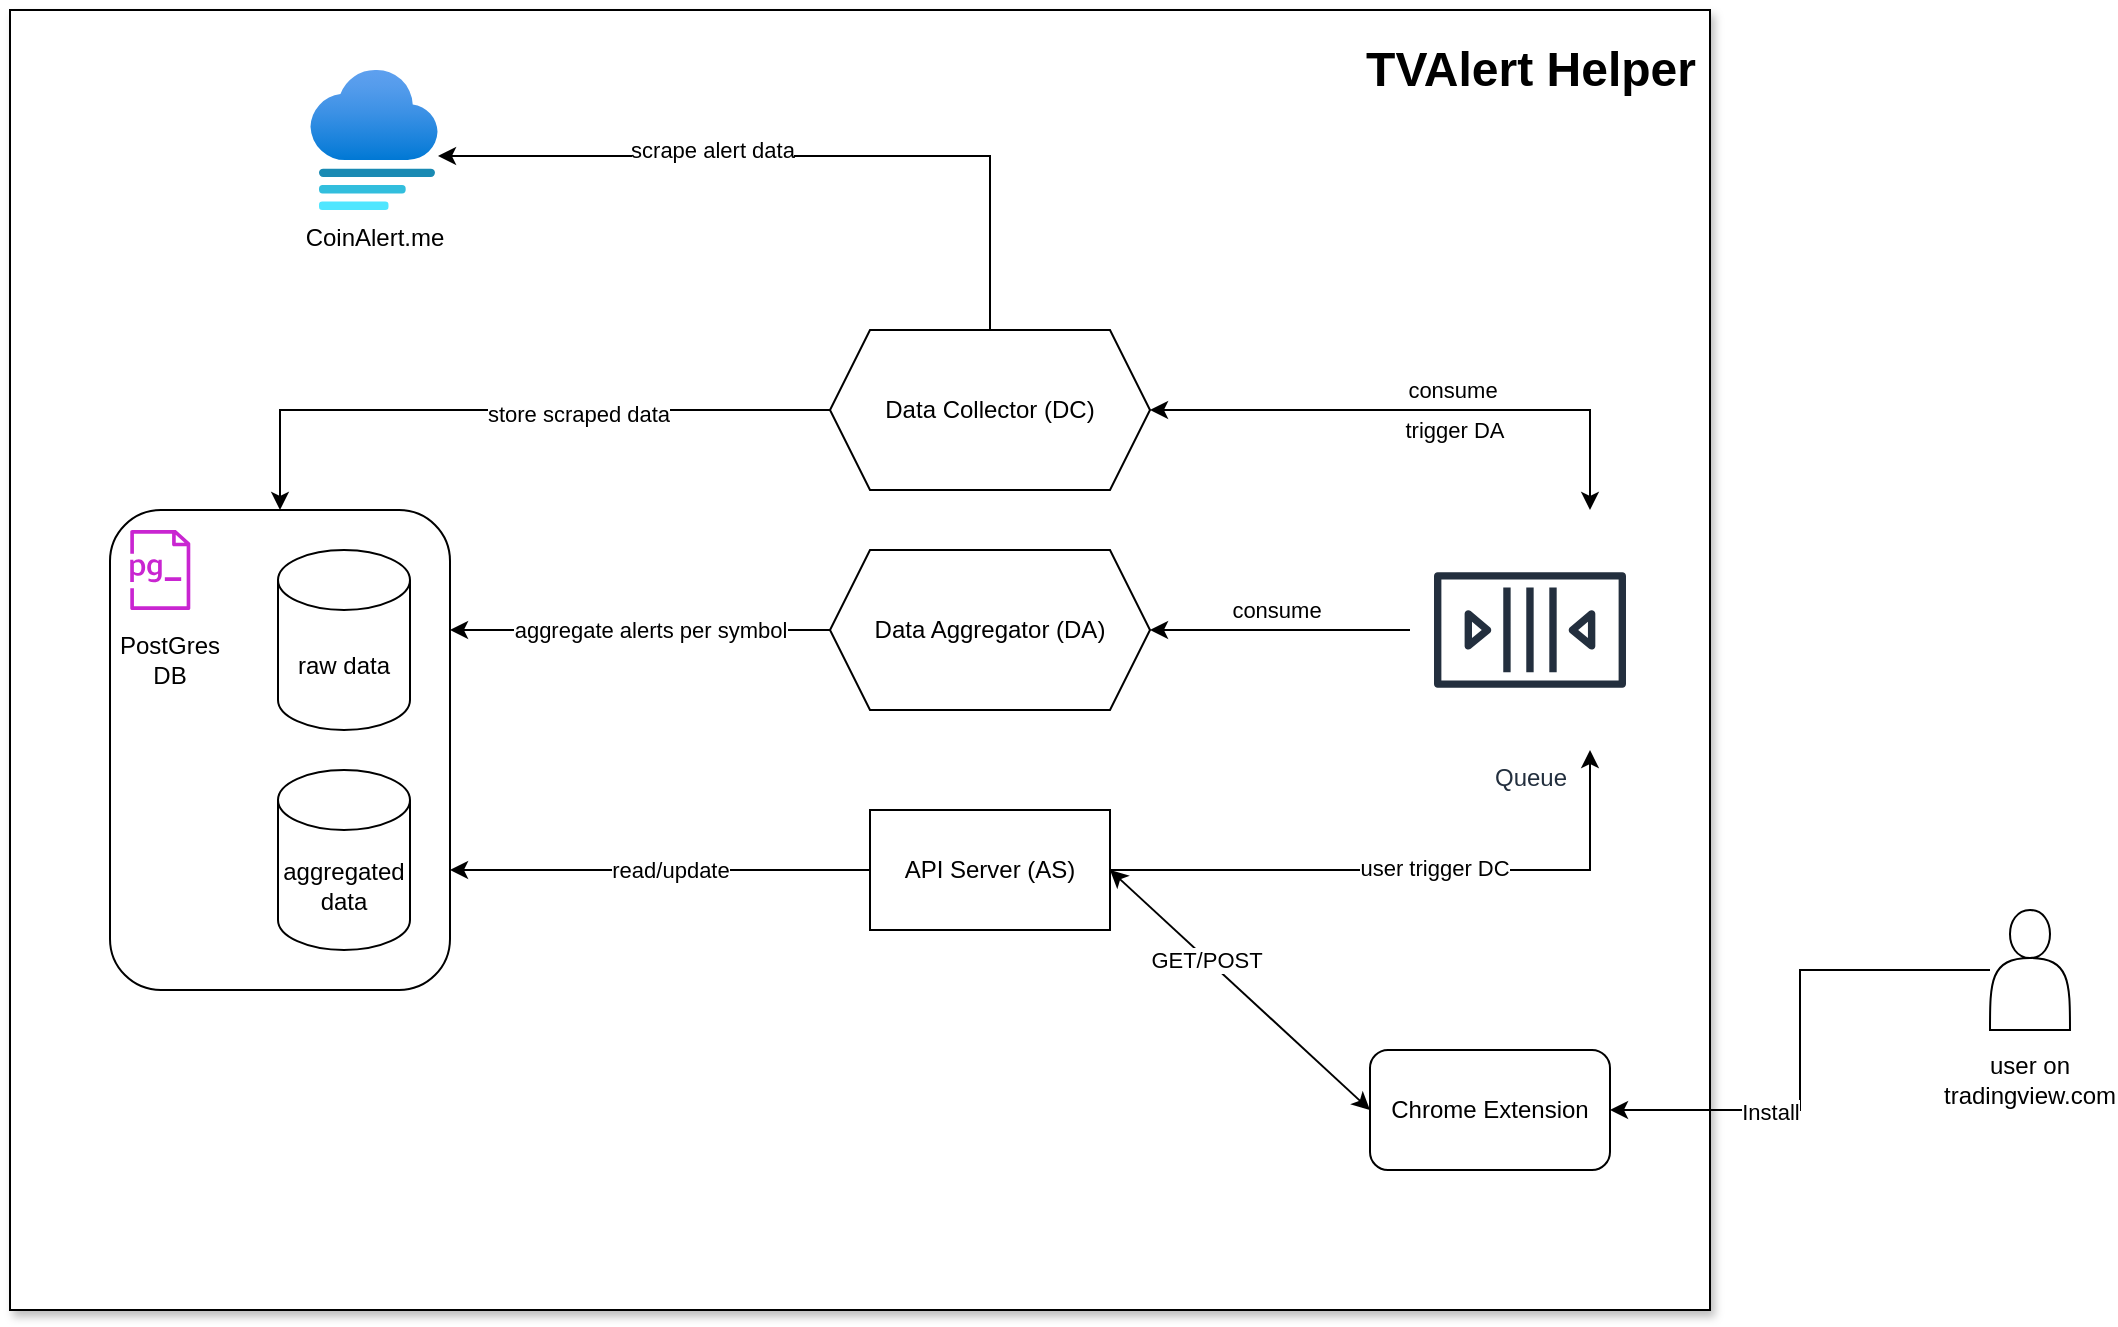 <mxfile version="22.1.12" type="github">
  <diagram id="uRI4BPjh-oSYJNO2jy94" name="Page-1">
    <mxGraphModel dx="2300" dy="787" grid="1" gridSize="10" guides="1" tooltips="1" connect="1" arrows="1" fold="1" page="1" pageScale="1" pageWidth="850" pageHeight="1100" math="0" shadow="0">
      <root>
        <mxCell id="0" />
        <mxCell id="1" parent="0" />
        <mxCell id="OT16slN5LOoRO3BBS933-55" value="" style="rounded=0;whiteSpace=wrap;html=1;shadow=1;" vertex="1" parent="1">
          <mxGeometry x="-100" y="20" width="850" height="650" as="geometry" />
        </mxCell>
        <mxCell id="OT16slN5LOoRO3BBS933-30" style="edgeStyle=orthogonalEdgeStyle;rounded=0;orthogonalLoop=1;jettySize=auto;html=1;entryX=1;entryY=0.75;entryDx=0;entryDy=0;" edge="1" parent="1" source="OT16slN5LOoRO3BBS933-1" target="OT16slN5LOoRO3BBS933-23">
          <mxGeometry relative="1" as="geometry" />
        </mxCell>
        <mxCell id="OT16slN5LOoRO3BBS933-31" value="read/update" style="edgeLabel;html=1;align=center;verticalAlign=middle;resizable=0;points=[];" vertex="1" connectable="0" parent="OT16slN5LOoRO3BBS933-30">
          <mxGeometry x="0.305" y="2" relative="1" as="geometry">
            <mxPoint x="37" y="-2" as="offset" />
          </mxGeometry>
        </mxCell>
        <mxCell id="OT16slN5LOoRO3BBS933-46" style="edgeStyle=orthogonalEdgeStyle;rounded=0;orthogonalLoop=1;jettySize=auto;html=1;" edge="1" parent="1" source="OT16slN5LOoRO3BBS933-1" target="OT16slN5LOoRO3BBS933-38">
          <mxGeometry relative="1" as="geometry">
            <Array as="points">
              <mxPoint x="690" y="450" />
            </Array>
          </mxGeometry>
        </mxCell>
        <mxCell id="OT16slN5LOoRO3BBS933-47" value="user trigger DC" style="edgeLabel;html=1;align=center;verticalAlign=middle;resizable=0;points=[];" vertex="1" connectable="0" parent="OT16slN5LOoRO3BBS933-46">
          <mxGeometry x="0.078" y="1" relative="1" as="geometry">
            <mxPoint as="offset" />
          </mxGeometry>
        </mxCell>
        <mxCell id="OT16slN5LOoRO3BBS933-1" value="API Server (AS)" style="rounded=0;whiteSpace=wrap;html=1;" vertex="1" parent="1">
          <mxGeometry x="330" y="420" width="120" height="60" as="geometry" />
        </mxCell>
        <mxCell id="OT16slN5LOoRO3BBS933-36" style="edgeStyle=orthogonalEdgeStyle;rounded=0;orthogonalLoop=1;jettySize=auto;html=1;entryX=0.5;entryY=0;entryDx=0;entryDy=0;" edge="1" parent="1" source="OT16slN5LOoRO3BBS933-2" target="OT16slN5LOoRO3BBS933-23">
          <mxGeometry relative="1" as="geometry" />
        </mxCell>
        <mxCell id="OT16slN5LOoRO3BBS933-37" value="store scraped data" style="edgeLabel;html=1;align=center;verticalAlign=middle;resizable=0;points=[];" vertex="1" connectable="0" parent="OT16slN5LOoRO3BBS933-36">
          <mxGeometry x="-0.225" y="2" relative="1" as="geometry">
            <mxPoint as="offset" />
          </mxGeometry>
        </mxCell>
        <mxCell id="OT16slN5LOoRO3BBS933-2" value="Data Collector (DC)" style="shape=hexagon;perimeter=hexagonPerimeter2;whiteSpace=wrap;html=1;fixedSize=1;" vertex="1" parent="1">
          <mxGeometry x="310" y="180" width="160" height="80" as="geometry" />
        </mxCell>
        <mxCell id="OT16slN5LOoRO3BBS933-34" style="edgeStyle=orthogonalEdgeStyle;rounded=0;orthogonalLoop=1;jettySize=auto;html=1;entryX=1;entryY=0.25;entryDx=0;entryDy=0;" edge="1" parent="1" source="OT16slN5LOoRO3BBS933-3" target="OT16slN5LOoRO3BBS933-23">
          <mxGeometry relative="1" as="geometry" />
        </mxCell>
        <mxCell id="OT16slN5LOoRO3BBS933-35" value="aggregate alerts per symbol" style="edgeLabel;html=1;align=center;verticalAlign=middle;resizable=0;points=[];" vertex="1" connectable="0" parent="OT16slN5LOoRO3BBS933-34">
          <mxGeometry x="0.179" y="2" relative="1" as="geometry">
            <mxPoint x="22" y="-2" as="offset" />
          </mxGeometry>
        </mxCell>
        <mxCell id="OT16slN5LOoRO3BBS933-3" value="Data Aggregator (DA)" style="shape=hexagon;perimeter=hexagonPerimeter2;whiteSpace=wrap;html=1;fixedSize=1;" vertex="1" parent="1">
          <mxGeometry x="310" y="290" width="160" height="80" as="geometry" />
        </mxCell>
        <mxCell id="OT16slN5LOoRO3BBS933-4" value="Chrome Extension" style="rounded=1;whiteSpace=wrap;html=1;" vertex="1" parent="1">
          <mxGeometry x="580" y="540" width="120" height="60" as="geometry" />
        </mxCell>
        <mxCell id="OT16slN5LOoRO3BBS933-8" value="" style="group" vertex="1" connectable="0" parent="1">
          <mxGeometry x="880" y="470" width="60" height="100" as="geometry" />
        </mxCell>
        <mxCell id="OT16slN5LOoRO3BBS933-6" value="" style="shape=actor;whiteSpace=wrap;html=1;" vertex="1" parent="OT16slN5LOoRO3BBS933-8">
          <mxGeometry x="10" width="40" height="60" as="geometry" />
        </mxCell>
        <mxCell id="OT16slN5LOoRO3BBS933-7" value="user on tradingview.com" style="text;html=1;strokeColor=none;fillColor=none;align=center;verticalAlign=middle;whiteSpace=wrap;rounded=0;" vertex="1" parent="OT16slN5LOoRO3BBS933-8">
          <mxGeometry y="70" width="60" height="30" as="geometry" />
        </mxCell>
        <mxCell id="OT16slN5LOoRO3BBS933-11" value="" style="endArrow=classic;startArrow=classic;html=1;rounded=0;entryX=0;entryY=0.5;entryDx=0;entryDy=0;exitX=1;exitY=0.5;exitDx=0;exitDy=0;" edge="1" parent="1" source="OT16slN5LOoRO3BBS933-1" target="OT16slN5LOoRO3BBS933-4">
          <mxGeometry width="50" height="50" relative="1" as="geometry">
            <mxPoint x="500" y="460" as="sourcePoint" />
            <mxPoint x="500" y="390" as="targetPoint" />
          </mxGeometry>
        </mxCell>
        <mxCell id="OT16slN5LOoRO3BBS933-12" value="GET/POST" style="edgeLabel;html=1;align=center;verticalAlign=middle;resizable=0;points=[];" vertex="1" connectable="0" parent="OT16slN5LOoRO3BBS933-11">
          <mxGeometry x="-0.259" y="-1" relative="1" as="geometry">
            <mxPoint as="offset" />
          </mxGeometry>
        </mxCell>
        <mxCell id="OT16slN5LOoRO3BBS933-14" value="CoinAlert.me" style="image;aspect=fixed;html=1;points=[];align=center;fontSize=12;image=img/lib/azure2/general/Website_Staging.svg;" vertex="1" parent="1">
          <mxGeometry x="50" y="50" width="64" height="70" as="geometry" />
        </mxCell>
        <mxCell id="OT16slN5LOoRO3BBS933-16" style="edgeStyle=orthogonalEdgeStyle;rounded=0;orthogonalLoop=1;jettySize=auto;html=1;entryX=1;entryY=0.614;entryDx=0;entryDy=0;entryPerimeter=0;exitX=0.5;exitY=0;exitDx=0;exitDy=0;" edge="1" parent="1" source="OT16slN5LOoRO3BBS933-2" target="OT16slN5LOoRO3BBS933-14">
          <mxGeometry relative="1" as="geometry" />
        </mxCell>
        <mxCell id="OT16slN5LOoRO3BBS933-17" value="scrape alert data" style="edgeLabel;html=1;align=center;verticalAlign=middle;resizable=0;points=[];" vertex="1" connectable="0" parent="OT16slN5LOoRO3BBS933-16">
          <mxGeometry x="0.247" y="-3" relative="1" as="geometry">
            <mxPoint as="offset" />
          </mxGeometry>
        </mxCell>
        <mxCell id="OT16slN5LOoRO3BBS933-29" value="" style="group" vertex="1" connectable="0" parent="1">
          <mxGeometry x="-50" y="270" width="170" height="240" as="geometry" />
        </mxCell>
        <mxCell id="OT16slN5LOoRO3BBS933-23" value="" style="rounded=1;whiteSpace=wrap;html=1;" vertex="1" parent="OT16slN5LOoRO3BBS933-29">
          <mxGeometry width="170" height="240" as="geometry" />
        </mxCell>
        <mxCell id="OT16slN5LOoRO3BBS933-24" value="" style="sketch=0;outlineConnect=0;fontColor=#232F3E;gradientColor=none;fillColor=#C925D1;strokeColor=none;dashed=0;verticalLabelPosition=bottom;verticalAlign=top;align=center;html=1;fontSize=12;fontStyle=0;aspect=fixed;pointerEvents=1;shape=mxgraph.aws4.rds_trusted_language_extensions_for_postgresql;" vertex="1" parent="OT16slN5LOoRO3BBS933-29">
          <mxGeometry x="10" y="10" width="30.26" height="40" as="geometry" />
        </mxCell>
        <mxCell id="OT16slN5LOoRO3BBS933-25" value="raw data" style="shape=cylinder3;whiteSpace=wrap;html=1;boundedLbl=1;backgroundOutline=1;size=15;" vertex="1" parent="OT16slN5LOoRO3BBS933-29">
          <mxGeometry x="84" y="20" width="66" height="90" as="geometry" />
        </mxCell>
        <mxCell id="OT16slN5LOoRO3BBS933-26" value="PostGres DB" style="text;html=1;strokeColor=none;fillColor=none;align=center;verticalAlign=middle;whiteSpace=wrap;rounded=0;" vertex="1" parent="OT16slN5LOoRO3BBS933-29">
          <mxGeometry y="60" width="60" height="30" as="geometry" />
        </mxCell>
        <mxCell id="OT16slN5LOoRO3BBS933-27" value="aggregated data" style="shape=cylinder3;whiteSpace=wrap;html=1;boundedLbl=1;backgroundOutline=1;size=15;" vertex="1" parent="OT16slN5LOoRO3BBS933-29">
          <mxGeometry x="84" y="130" width="66" height="90" as="geometry" />
        </mxCell>
        <mxCell id="OT16slN5LOoRO3BBS933-9" style="edgeStyle=orthogonalEdgeStyle;rounded=0;orthogonalLoop=1;jettySize=auto;html=1;entryX=1;entryY=0.5;entryDx=0;entryDy=0;" edge="1" parent="1" source="OT16slN5LOoRO3BBS933-6" target="OT16slN5LOoRO3BBS933-4">
          <mxGeometry relative="1" as="geometry">
            <mxPoint x="800" y="330" as="targetPoint" />
          </mxGeometry>
        </mxCell>
        <mxCell id="OT16slN5LOoRO3BBS933-10" value="Install" style="edgeLabel;html=1;align=center;verticalAlign=middle;resizable=0;points=[];" vertex="1" connectable="0" parent="OT16slN5LOoRO3BBS933-9">
          <mxGeometry x="0.389" y="1" relative="1" as="geometry">
            <mxPoint as="offset" />
          </mxGeometry>
        </mxCell>
        <mxCell id="OT16slN5LOoRO3BBS933-44" style="edgeStyle=orthogonalEdgeStyle;rounded=0;orthogonalLoop=1;jettySize=auto;html=1;entryX=1;entryY=0.5;entryDx=0;entryDy=0;" edge="1" parent="1" source="OT16slN5LOoRO3BBS933-38" target="OT16slN5LOoRO3BBS933-3">
          <mxGeometry relative="1" as="geometry" />
        </mxCell>
        <mxCell id="OT16slN5LOoRO3BBS933-53" value="consume" style="edgeLabel;html=1;align=center;verticalAlign=middle;resizable=0;points=[];" vertex="1" connectable="0" parent="OT16slN5LOoRO3BBS933-44">
          <mxGeometry x="0.031" y="3" relative="1" as="geometry">
            <mxPoint y="-13" as="offset" />
          </mxGeometry>
        </mxCell>
        <mxCell id="OT16slN5LOoRO3BBS933-38" value="Queue" style="sketch=0;outlineConnect=0;fontColor=#232F3E;gradientColor=none;strokeColor=#232F3E;fillColor=#ffffff;dashed=0;verticalLabelPosition=bottom;verticalAlign=top;align=center;html=1;fontSize=12;fontStyle=0;aspect=fixed;shape=mxgraph.aws4.resourceIcon;resIcon=mxgraph.aws4.queue;" vertex="1" parent="1">
          <mxGeometry x="600" y="270" width="120" height="120" as="geometry" />
        </mxCell>
        <mxCell id="OT16slN5LOoRO3BBS933-50" value="" style="endArrow=classic;startArrow=classic;html=1;rounded=0;exitX=1;exitY=0.5;exitDx=0;exitDy=0;edgeStyle=orthogonalEdgeStyle;" edge="1" parent="1" source="OT16slN5LOoRO3BBS933-2" target="OT16slN5LOoRO3BBS933-38">
          <mxGeometry width="50" height="50" relative="1" as="geometry">
            <mxPoint x="440" y="410" as="sourcePoint" />
            <mxPoint x="490" y="360" as="targetPoint" />
            <Array as="points">
              <mxPoint x="690" y="220" />
            </Array>
          </mxGeometry>
        </mxCell>
        <mxCell id="OT16slN5LOoRO3BBS933-51" value="consume" style="edgeLabel;html=1;align=center;verticalAlign=middle;resizable=0;points=[];" vertex="1" connectable="0" parent="OT16slN5LOoRO3BBS933-50">
          <mxGeometry x="0.367" y="-2" relative="1" as="geometry">
            <mxPoint x="-34" y="-12" as="offset" />
          </mxGeometry>
        </mxCell>
        <mxCell id="OT16slN5LOoRO3BBS933-52" value="trigger DA" style="edgeLabel;html=1;align=center;verticalAlign=middle;resizable=0;points=[];" vertex="1" connectable="0" parent="OT16slN5LOoRO3BBS933-50">
          <mxGeometry x="0.442" y="3" relative="1" as="geometry">
            <mxPoint x="-43" y="13" as="offset" />
          </mxGeometry>
        </mxCell>
        <mxCell id="OT16slN5LOoRO3BBS933-56" value="TVAlert Helper" style="text;strokeColor=none;fillColor=none;html=1;fontSize=24;fontStyle=1;verticalAlign=middle;align=center;" vertex="1" parent="1">
          <mxGeometry x="610" y="30" width="100" height="40" as="geometry" />
        </mxCell>
      </root>
    </mxGraphModel>
  </diagram>
</mxfile>
